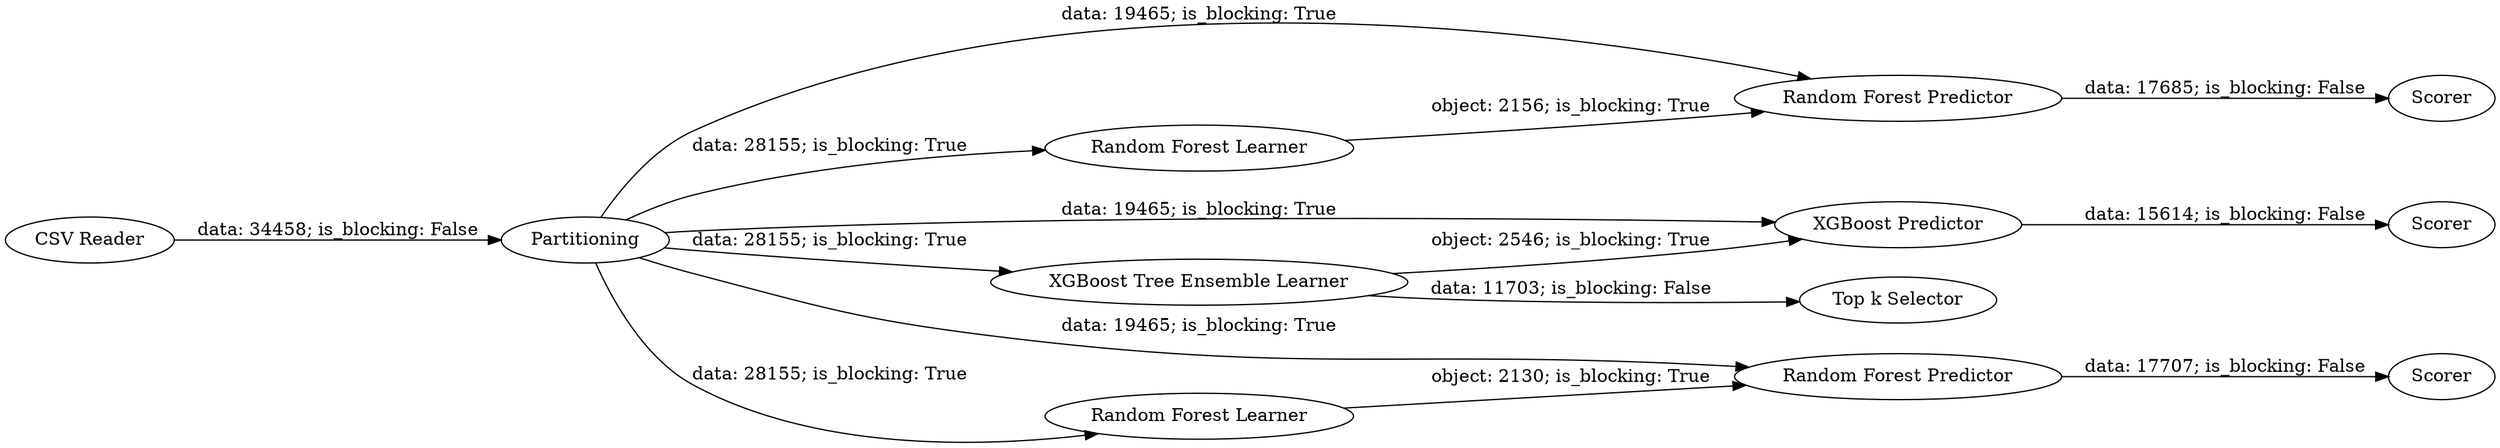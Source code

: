 digraph {
	"2207241057590928542_11" [label="Random Forest Learner"]
	"2207241057590928542_1" [label="CSV Reader"]
	"2207241057590928542_12" [label="Random Forest Predictor"]
	"2207241057590928542_13" [label=Scorer]
	"2207241057590928542_2" [label=Partitioning]
	"2207241057590928542_9" [label=Scorer]
	"2207241057590928542_8" [label="XGBoost Predictor"]
	"2207241057590928542_10" [label=Scorer]
	"2207241057590928542_3" [label="Random Forest Learner"]
	"2207241057590928542_15" [label="Top k Selector"]
	"2207241057590928542_7" [label="XGBoost Tree Ensemble Learner"]
	"2207241057590928542_4" [label="Random Forest Predictor"]
	"2207241057590928542_3" -> "2207241057590928542_4" [label="object: 2130; is_blocking: True"]
	"2207241057590928542_7" -> "2207241057590928542_8" [label="object: 2546; is_blocking: True"]
	"2207241057590928542_8" -> "2207241057590928542_9" [label="data: 15614; is_blocking: False"]
	"2207241057590928542_2" -> "2207241057590928542_4" [label="data: 19465; is_blocking: True"]
	"2207241057590928542_12" -> "2207241057590928542_13" [label="data: 17685; is_blocking: False"]
	"2207241057590928542_2" -> "2207241057590928542_8" [label="data: 19465; is_blocking: True"]
	"2207241057590928542_2" -> "2207241057590928542_11" [label="data: 28155; is_blocking: True"]
	"2207241057590928542_2" -> "2207241057590928542_12" [label="data: 19465; is_blocking: True"]
	"2207241057590928542_4" -> "2207241057590928542_10" [label="data: 17707; is_blocking: False"]
	"2207241057590928542_2" -> "2207241057590928542_7" [label="data: 28155; is_blocking: True"]
	"2207241057590928542_1" -> "2207241057590928542_2" [label="data: 34458; is_blocking: False"]
	"2207241057590928542_7" -> "2207241057590928542_15" [label="data: 11703; is_blocking: False"]
	"2207241057590928542_2" -> "2207241057590928542_3" [label="data: 28155; is_blocking: True"]
	"2207241057590928542_11" -> "2207241057590928542_12" [label="object: 2156; is_blocking: True"]
	rankdir=LR
}
